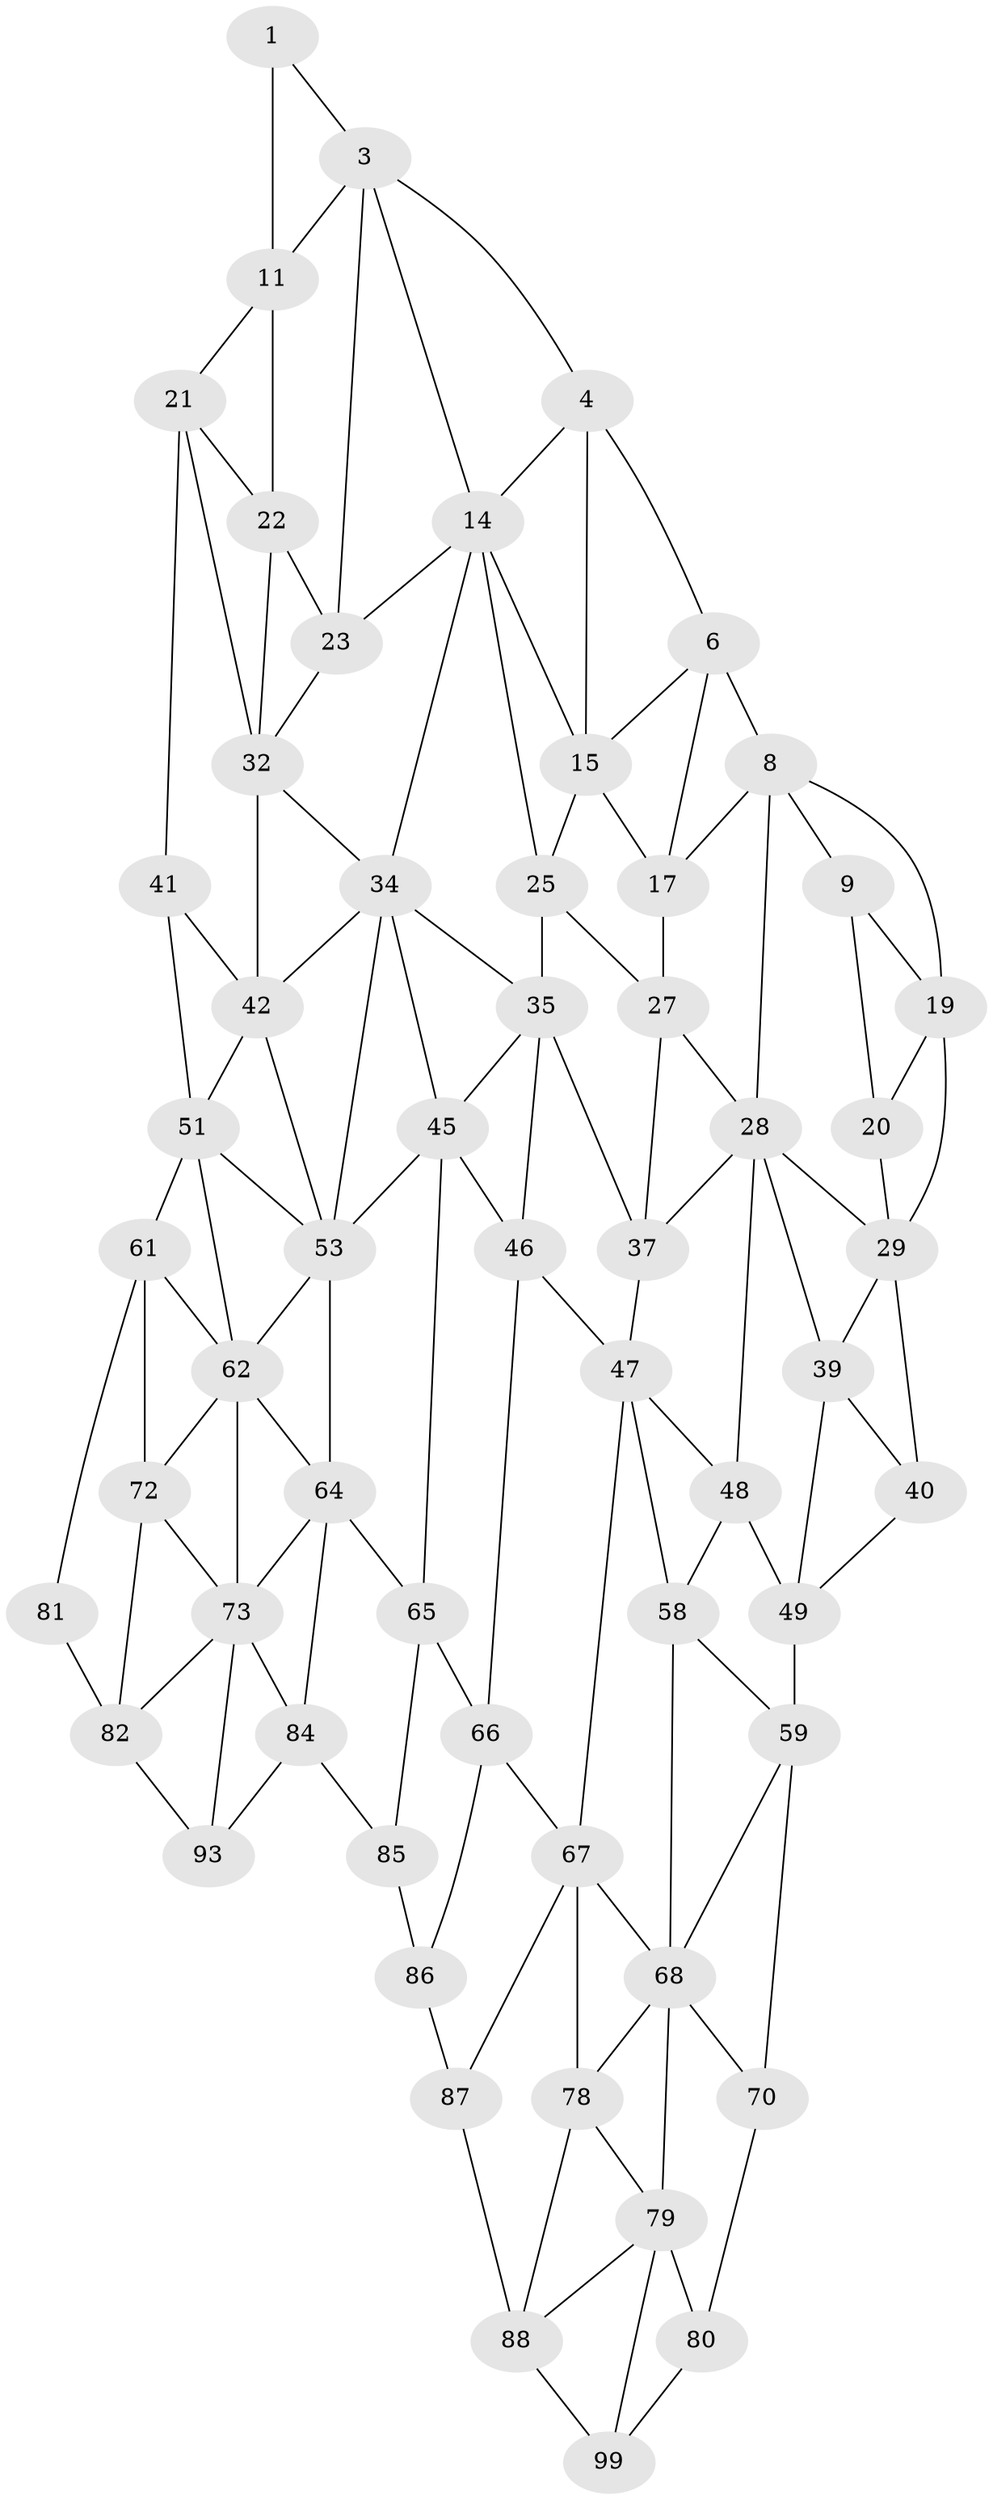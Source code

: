 // original degree distribution, {2: 0.04, 3: 0.32, 4: 0.64}
// Generated by graph-tools (version 1.1) at 2025/38/02/21/25 10:38:56]
// undirected, 58 vertices, 122 edges
graph export_dot {
graph [start="1"]
  node [color=gray90,style=filled];
  1 [super="+2"];
  3 [super="+13"];
  4 [super="+5"];
  6 [super="+7"];
  8 [super="+18"];
  9 [super="+10"];
  11 [super="+12"];
  14 [super="+24"];
  15 [super="+16"];
  17;
  19;
  20;
  21 [super="+31"];
  22;
  23;
  25 [super="+26"];
  27;
  28 [super="+38"];
  29 [super="+30"];
  32 [super="+33"];
  34 [super="+44"];
  35 [super="+36"];
  37;
  39;
  40;
  41;
  42 [super="+43"];
  45 [super="+55"];
  46 [super="+56"];
  47 [super="+57"];
  48;
  49 [super="+50"];
  51 [super="+52"];
  53 [super="+54"];
  58;
  59 [super="+60"];
  61 [super="+71"];
  62 [super="+63"];
  64 [super="+74"];
  65 [super="+75"];
  66 [super="+76"];
  67 [super="+77"];
  68 [super="+69"];
  70;
  72;
  73 [super="+83"];
  78;
  79 [super="+89"];
  80 [super="+90"];
  81 [super="+91"];
  82 [super="+92"];
  84 [super="+94"];
  85 [super="+95"];
  86 [super="+96"];
  87 [super="+97"];
  88 [super="+98"];
  93;
  99 [super="+100"];
  1 -- 11 [weight=2];
  1 -- 3;
  3 -- 4;
  3 -- 11;
  3 -- 14;
  3 -- 23;
  4 -- 14;
  4 -- 6;
  4 -- 15;
  6 -- 15;
  6 -- 8;
  6 -- 17;
  8 -- 9;
  8 -- 17;
  8 -- 19;
  8 -- 28;
  9 -- 19;
  9 -- 20;
  11 -- 21;
  11 -- 22;
  14 -- 15;
  14 -- 25;
  14 -- 34;
  14 -- 23;
  15 -- 25 [weight=2];
  15 -- 17;
  17 -- 27;
  19 -- 29;
  19 -- 20;
  20 -- 29;
  21 -- 22;
  21 -- 32;
  21 -- 41;
  22 -- 32;
  22 -- 23;
  23 -- 32;
  25 -- 35 [weight=2];
  25 -- 27;
  27 -- 37;
  27 -- 28;
  28 -- 29;
  28 -- 48;
  28 -- 37;
  28 -- 39;
  29 -- 39;
  29 -- 40;
  32 -- 42 [weight=2];
  32 -- 34;
  34 -- 35;
  34 -- 45;
  34 -- 42;
  34 -- 53;
  35 -- 45;
  35 -- 37;
  35 -- 46;
  37 -- 47;
  39 -- 49;
  39 -- 40;
  40 -- 49;
  41 -- 51;
  41 -- 42;
  42 -- 51;
  42 -- 53;
  45 -- 46 [weight=2];
  45 -- 65;
  45 -- 53;
  46 -- 47 [weight=2];
  46 -- 66;
  47 -- 48;
  47 -- 58;
  47 -- 67;
  48 -- 58;
  48 -- 49;
  49 -- 59 [weight=2];
  51 -- 61;
  51 -- 53;
  51 -- 62;
  53 -- 64;
  53 -- 62;
  58 -- 68;
  58 -- 59;
  59 -- 68;
  59 -- 70;
  61 -- 62;
  61 -- 72;
  61 -- 81;
  62 -- 72;
  62 -- 64;
  62 -- 73;
  64 -- 65 [weight=2];
  64 -- 73;
  64 -- 84;
  65 -- 66 [weight=2];
  65 -- 85;
  66 -- 67 [weight=2];
  66 -- 86;
  67 -- 68;
  67 -- 78;
  67 -- 87;
  68 -- 78;
  68 -- 70;
  68 -- 79;
  70 -- 80;
  72 -- 82;
  72 -- 73;
  73 -- 82;
  73 -- 84;
  73 -- 93;
  78 -- 88;
  78 -- 79;
  79 -- 80 [weight=2];
  79 -- 88;
  79 -- 99;
  80 -- 99;
  81 -- 82 [weight=2];
  82 -- 93;
  84 -- 85 [weight=2];
  84 -- 93;
  85 -- 86 [weight=2];
  86 -- 87 [weight=2];
  87 -- 88 [weight=2];
  88 -- 99;
}
